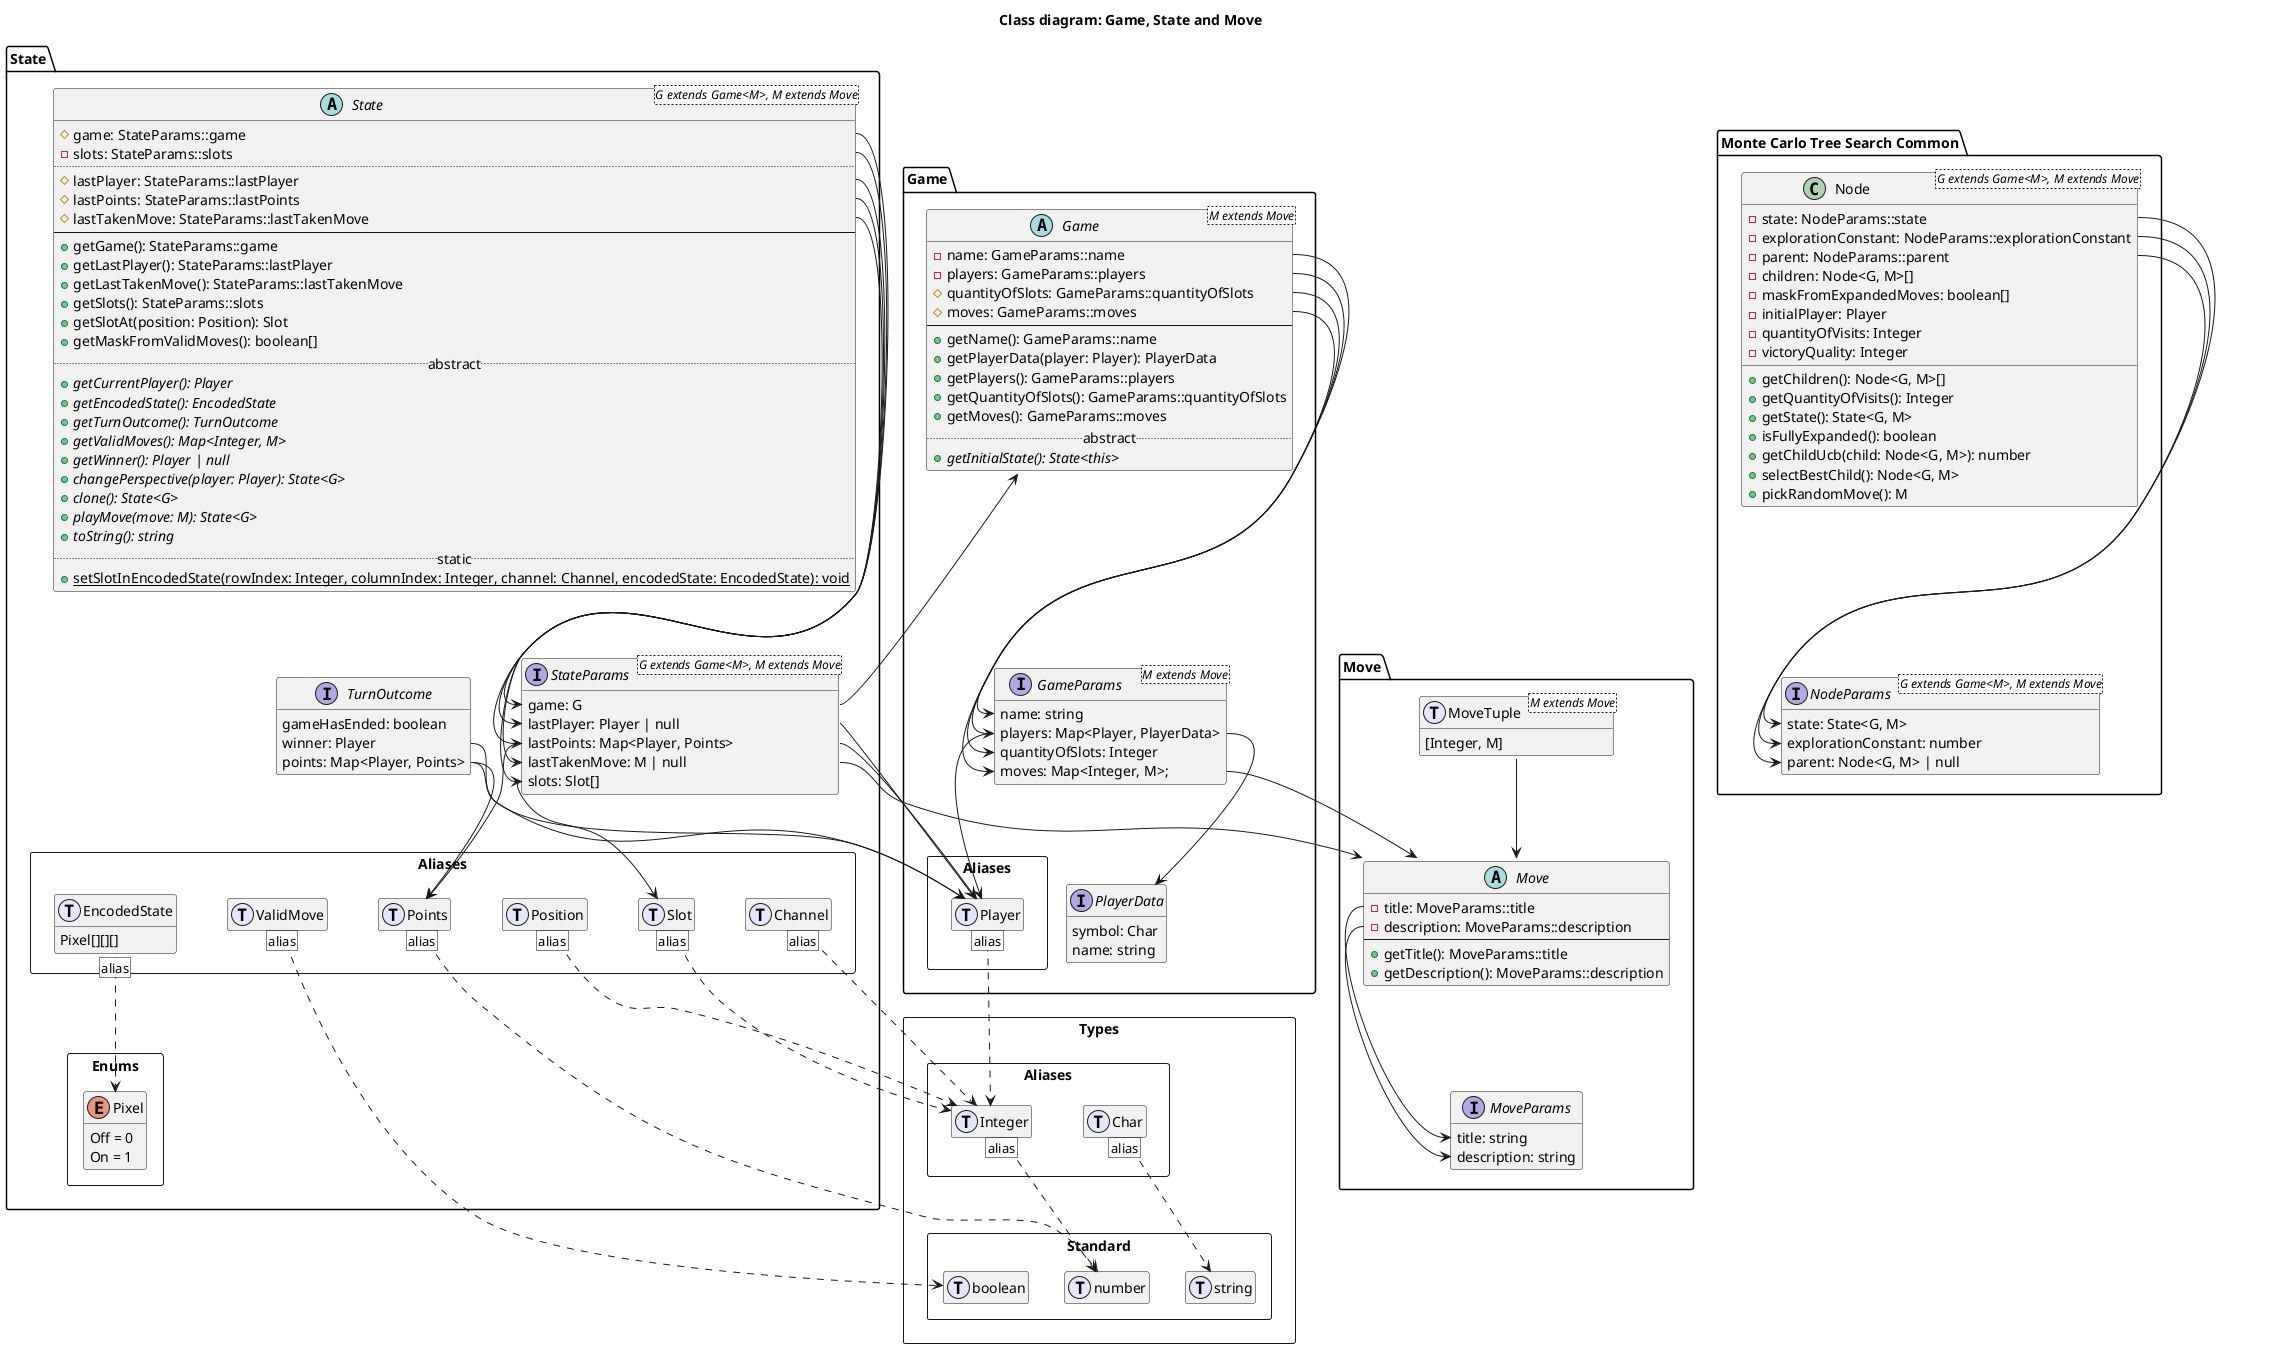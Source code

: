 @startuml class_diagram_base
title Class diagram: Game, State and Move

hide empty members

!function $type($name)
!return "struct " + $name + " << (T,lavender) >>"
!endfunction

!function $type($name, $generics)
!return "struct " + $name + $generics + " << (T,lavender) >>"
!endfunction

!$M = "<M extends Move>"
!$G = "<G extends Game<M>, M extends Move>"

package Types << rectangle >> {

  package Standard << rectangle >>{
    $type(number)
    $type(string)
    $type(boolean)
  }

  package Aliases << rectangle >> {

    $type(Integer)
    Integer [alias] ..> number

    $type(Char)
    Char [alias] ..> string

  }

}

package move_package as "Move" {

  interface MoveParams {
    title: string
    description: string
  }

  abstract class Move {
    - title: MoveParams::title
    - description: MoveParams::description
    --
    + getTitle(): MoveParams::title
    + getDescription(): MoveParams::description
  }
  Move::title --> MoveParams::title
  Move::description --> MoveParams::description

  $type(MoveTuple, $M) {
    [Integer, M]
  }
  MoveTuple::0 --> Move

}

package game_package as "Game" {

  package Aliases << rectangle >> {

    $type(Player)
    Player [alias] ..> Integer

  }

  interface PlayerData {
    symbol: Char
    name: string
  }

  interface GameParams $M {
    name: string
    players: Map<Player, PlayerData>
    quantityOfSlots: Integer
    moves: Map<Integer, M>;
  }
  GameParams::players --> Player
  GameParams::players --> PlayerData
  GameParams::moves --> Move

  abstract class Game $M {
    - name: GameParams::name
    - players: GameParams::players
    # quantityOfSlots: GameParams::quantityOfSlots
    # moves: GameParams::moves
    --
    + getName(): GameParams::name
    + getPlayerData(player: Player): PlayerData
    + getPlayers(): GameParams::players
    + getQuantityOfSlots(): GameParams::quantityOfSlots
    + getMoves(): GameParams::moves
    .. abstract ..
    + {abstract} getInitialState(): State<this>
  }
  Game::name --> GameParams::name
  Game::players --> GameParams::players
  Game::quantityOfSlots --> GameParams::quantityOfSlots
  Game::moves --> GameParams::moves
  
}

package state_package as "State" {

  package Enums << rectangle >> {
    
    enum Pixel {
      Off = 0
      On = 1
    }

  }

  package Aliases << rectangle >> {

    $type(Channel)
    Channel [alias] ..> Integer

    $type(EncodedState) {
      Pixel[][][]
    }
    EncodedState::0 [alias] ..> Pixel

    $type(Points)
    Points [alias] ..> number

    $type(Position)
    Position [alias] ..> Integer

    $type(Slot)
    Slot [alias] ..> Integer

    $type(ValidMove)
    ValidMove [alias] ..> boolean

  }

  interface TurnOutcome {
    gameHasEnded: boolean
    winner: Player
    points: Map<Player, Points>
  }
  TurnOutcome::winner --> Player
  TurnOutcome::points --> Player
  TurnOutcome::points --> Points

  interface StateParams $G {
    game: G
    lastPlayer: Player | null
    lastPoints: Map<Player, Points>
    lastTakenMove: M | null
    slots: Slot[]
  }
  StateParams::game --> Game
  StateParams::lastPlayer --> Player
  StateParams::lastPoints --> Player
  StateParams::lastPoints --> Points
  StateParams::lastTakenMove --> Move
  StateParams::slots --> Slot

  abstract class State $G {
    # game: StateParams::game
    - slots: StateParams::slots
    ..
    # lastPlayer: StateParams::lastPlayer
    # lastPoints: StateParams::lastPoints
    # lastTakenMove: StateParams::lastTakenMove
    --
    + getGame(): StateParams::game
    + getLastPlayer(): StateParams::lastPlayer
    + getLastTakenMove(): StateParams::lastTakenMove
    + getSlots(): StateParams::slots
    + getSlotAt(position: Position): Slot
    + getMaskFromValidMoves(): boolean[]
    .. abstract ..
    + {abstract} getCurrentPlayer(): Player
    + {abstract} getEncodedState(): EncodedState
    + {abstract} getTurnOutcome(): TurnOutcome
    + {abstract} getValidMoves(): Map<Integer, M>
    + {abstract} getWinner(): Player | null
    + {abstract} changePerspective(player: Player): State<G>
    + {abstract} clone(): State<G>
    + {abstract} playMove(move: M): State<G>
    + {abstract} toString(): string
    .. static ..
    + {static} setSlotInEncodedState(rowIndex: Integer, columnIndex: Integer, channel: Channel, encodedState: EncodedState): void
  }
  State::game --> StateParams::game
  State::slots --> StateParams::slots
  State::lastPlayer --> StateParams::lastPlayer
  State::lastPoints --> StateParams::lastPoints
  State::lastTakenMove --> StateParams::lastTakenMove

}

package monte_carlo_tree_search_common_package as "Monte Carlo Tree Search Common" {

  interface NodeParams $G {
    state: State<G, M>
    explorationConstant: number
    parent: Node<G, M> | null
  }

  class Node $G {
    - state: NodeParams::state
    - explorationConstant: NodeParams::explorationConstant
    - parent: NodeParams::parent
    - children: Node<G, M>[]
    - maskFromExpandedMoves: boolean[]
    - initialPlayer: Player
    - quantityOfVisits: Integer
    - victoryQuality: Integer
    + getChildren(): Node<G, M>[]
    + getQuantityOfVisits(): Integer
    + getState(): State<G, M>
    + isFullyExpanded(): boolean
    + getChildUcb(child: Node<G, M>): number
    + selectBestChild(): Node<G, M>
    + pickRandomMove(): M
  }
  Node::state --> NodeParams::state
  Node::explorationConstant --> NodeParams::explorationConstant
  Node::parent --> NodeParams::parent

}

@enduml
